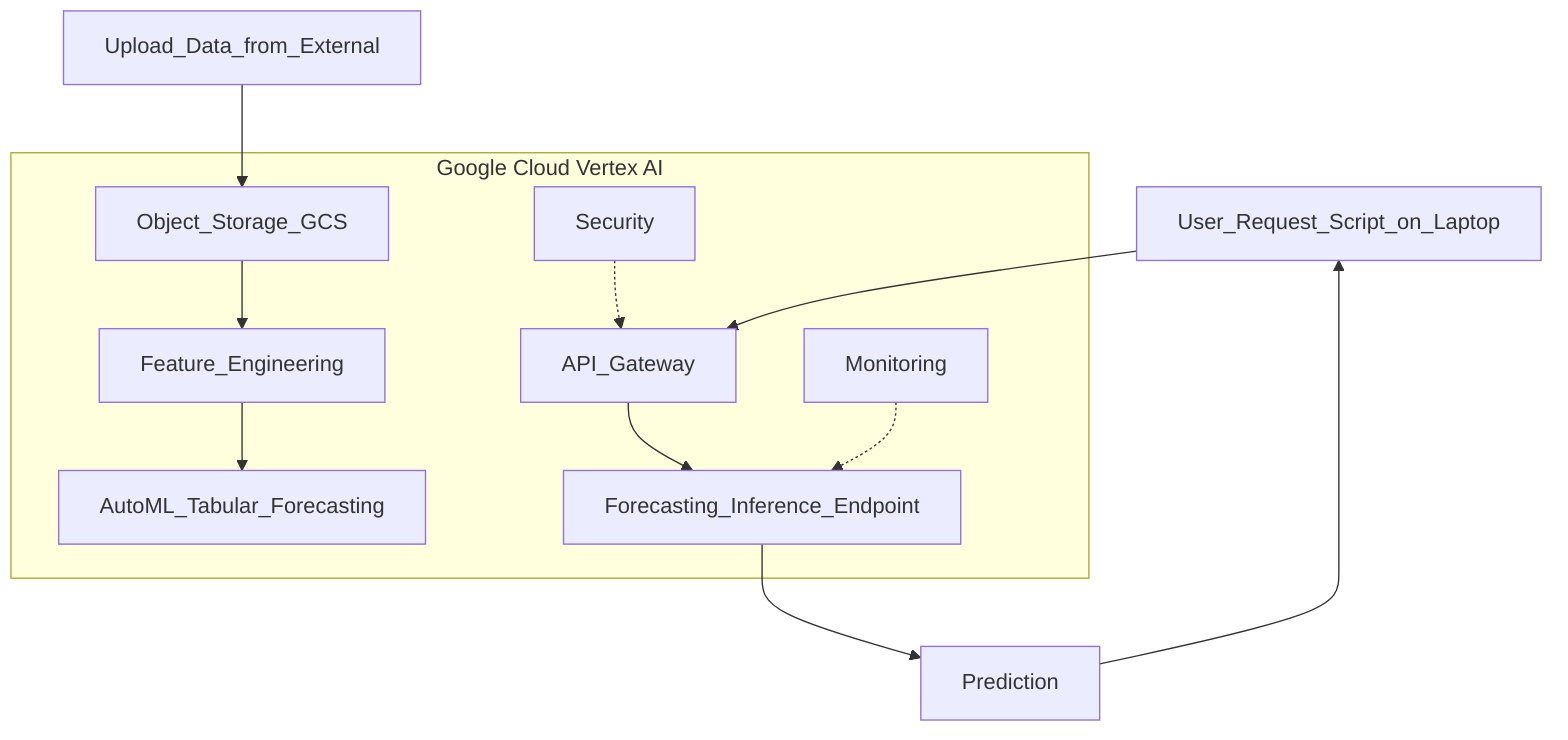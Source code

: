 graph TD
  Upload[Upload_Data_from_External] --> DS1
  U[User_Request_Script_on_Laptop] --> LB

  subgraph "Google Cloud Vertex AI"
    direction TB
    DS1[Object_Storage_GCS] --> FE[Feature_Engineering]
    FE --> ForecastAutoML[AutoML_Tabular_Forecasting]

    LB[API_Gateway] --> ForecastInfer[Forecasting_Inference_Endpoint]

    %% Platform Services (inside cloud)
    Observ[Monitoring] -.-> ForecastInfer
    Sec[Security] -.-> LB
  end

  ForecastInfer --> Result[Prediction]
  Result --> U